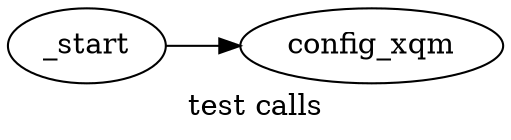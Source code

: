  /* dot -otest_calls.png -Tpng test_calls.dot */ 
digraph test_calls {
label="test calls";
rankdir=LR;
_start -> config_xqm ;
}
